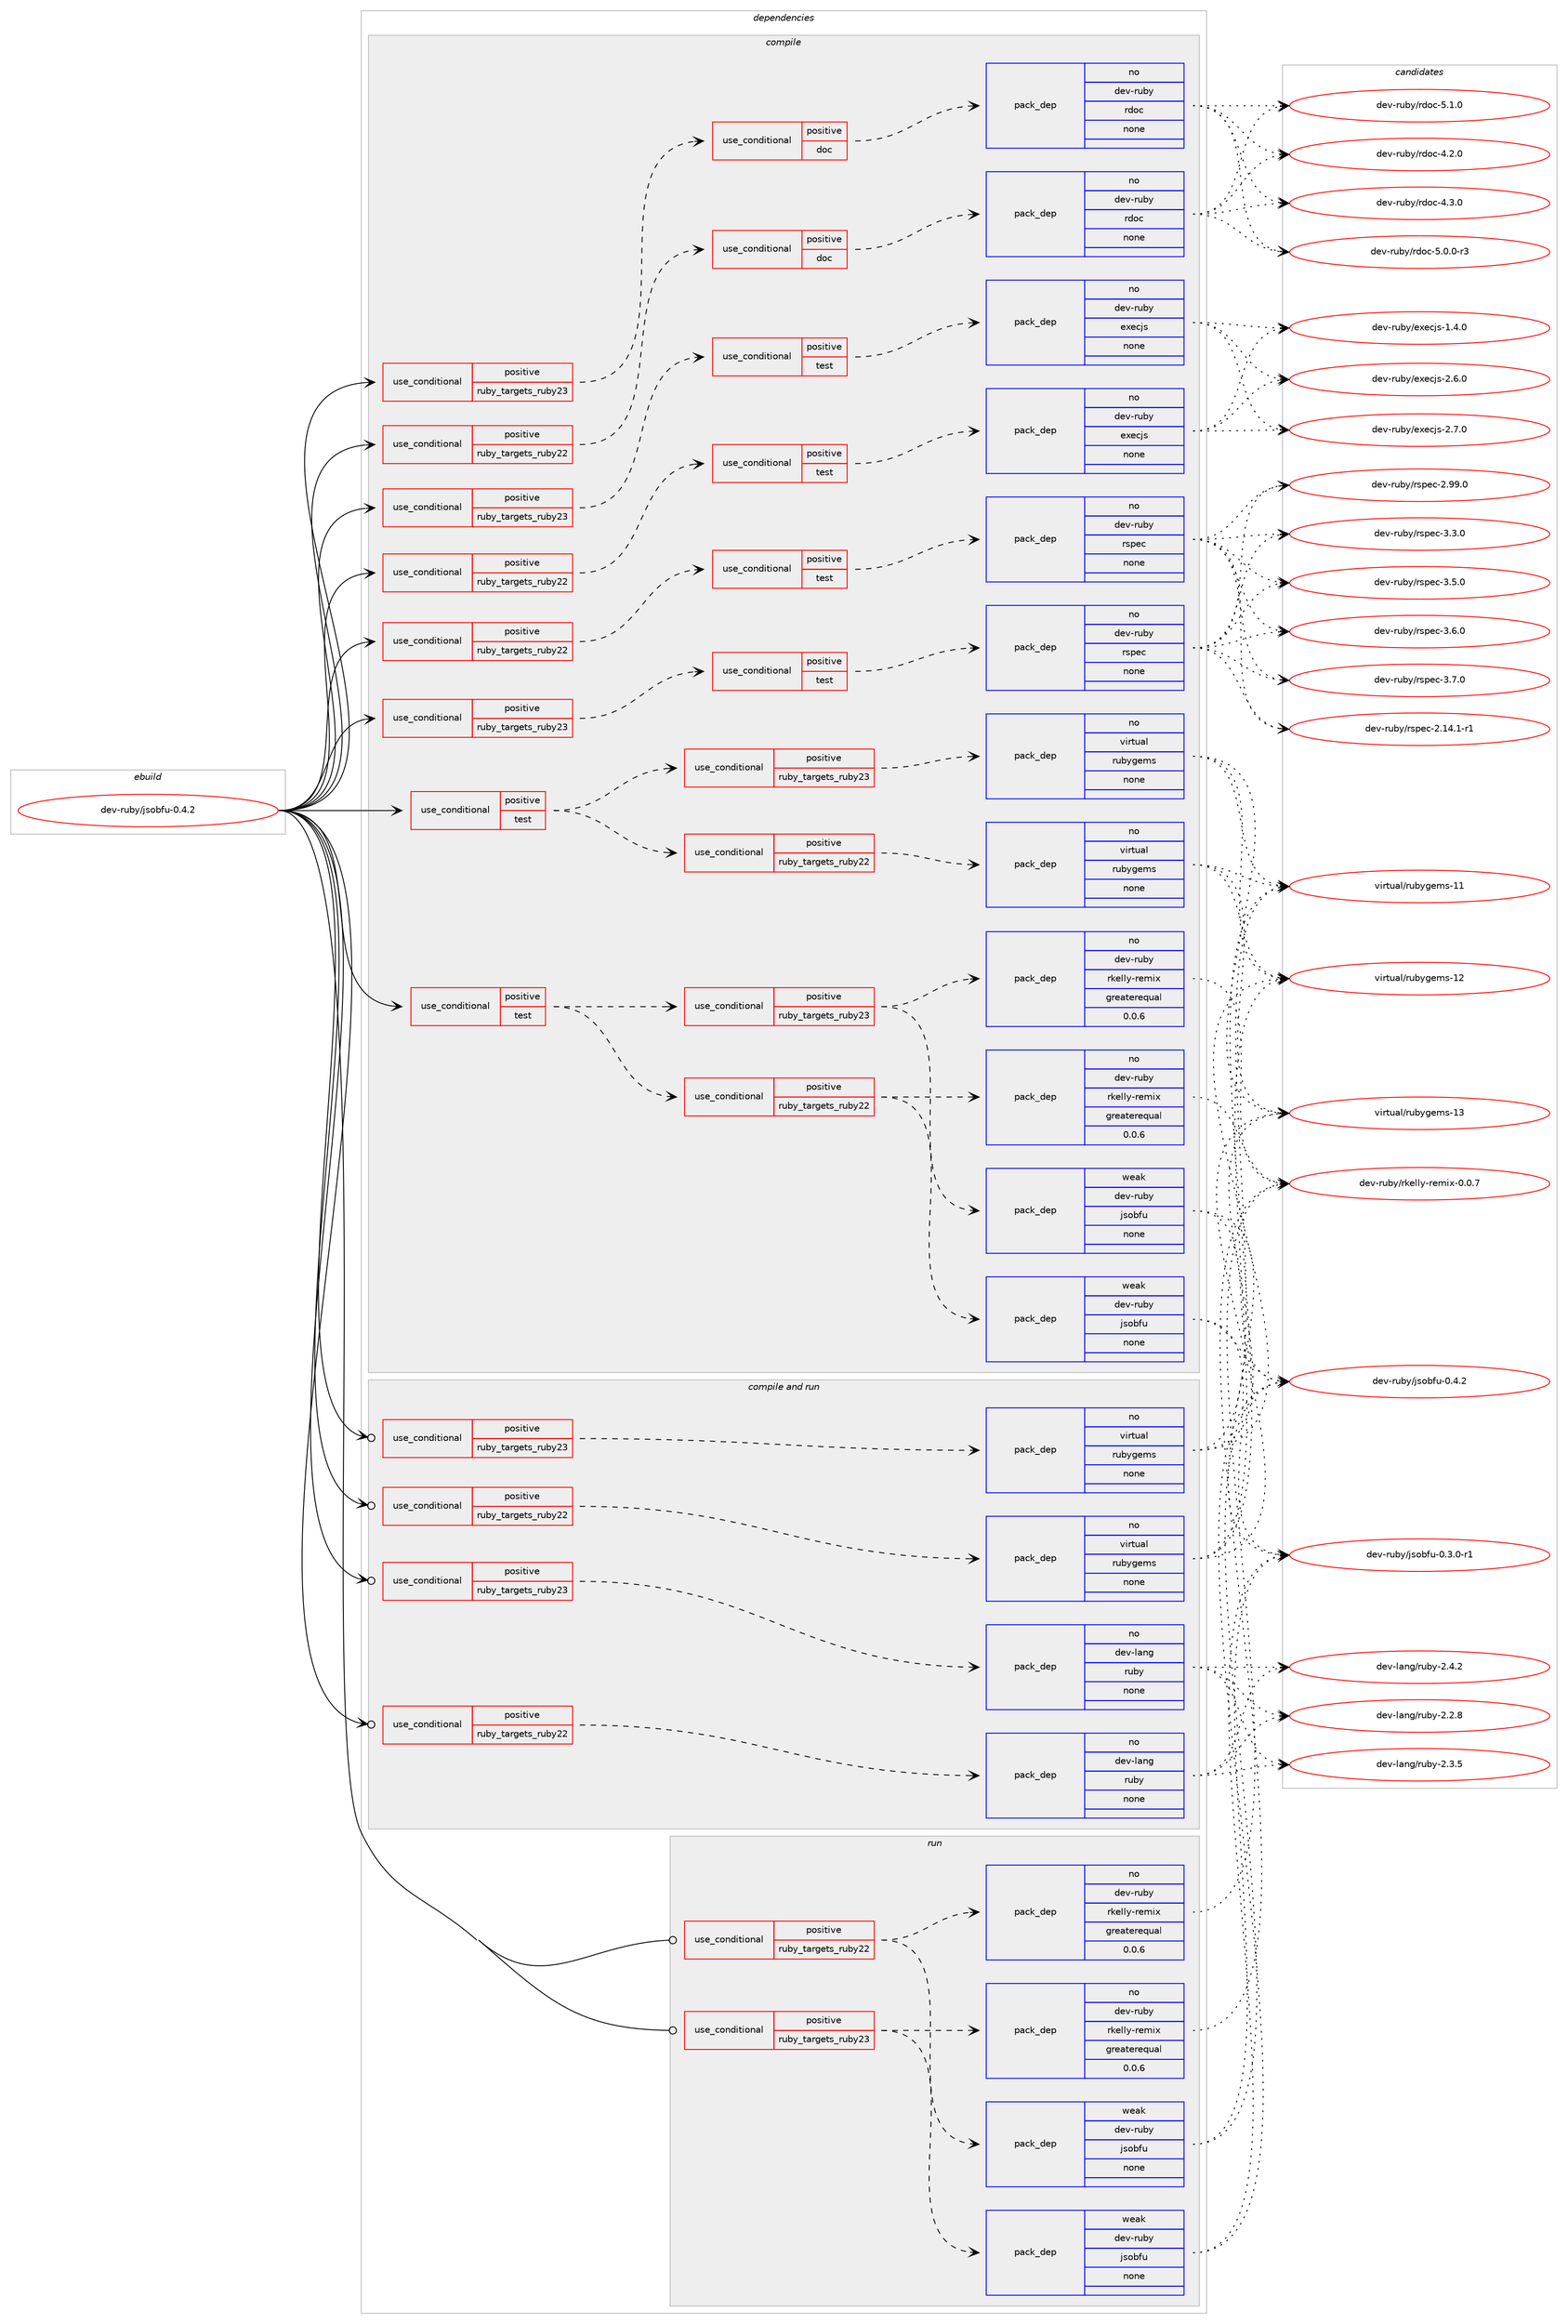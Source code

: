 digraph prolog {

# *************
# Graph options
# *************

newrank=true;
concentrate=true;
compound=true;
graph [rankdir=LR,fontname=Helvetica,fontsize=10,ranksep=1.5];#, ranksep=2.5, nodesep=0.2];
edge  [arrowhead=vee];
node  [fontname=Helvetica,fontsize=10];

# **********
# The ebuild
# **********

subgraph cluster_leftcol {
color=gray;
rank=same;
label=<<i>ebuild</i>>;
id [label="dev-ruby/jsobfu-0.4.2", color=red, width=4, href="../dev-ruby/jsobfu-0.4.2.svg"];
}

# ****************
# The dependencies
# ****************

subgraph cluster_midcol {
color=gray;
label=<<i>dependencies</i>>;
subgraph cluster_compile {
fillcolor="#eeeeee";
style=filled;
label=<<i>compile</i>>;
subgraph cond60033 {
dependency244588 [label=<<TABLE BORDER="0" CELLBORDER="1" CELLSPACING="0" CELLPADDING="4"><TR><TD ROWSPAN="3" CELLPADDING="10">use_conditional</TD></TR><TR><TD>positive</TD></TR><TR><TD>ruby_targets_ruby22</TD></TR></TABLE>>, shape=none, color=red];
subgraph cond60034 {
dependency244589 [label=<<TABLE BORDER="0" CELLBORDER="1" CELLSPACING="0" CELLPADDING="4"><TR><TD ROWSPAN="3" CELLPADDING="10">use_conditional</TD></TR><TR><TD>positive</TD></TR><TR><TD>doc</TD></TR></TABLE>>, shape=none, color=red];
subgraph pack180464 {
dependency244590 [label=<<TABLE BORDER="0" CELLBORDER="1" CELLSPACING="0" CELLPADDING="4" WIDTH="220"><TR><TD ROWSPAN="6" CELLPADDING="30">pack_dep</TD></TR><TR><TD WIDTH="110">no</TD></TR><TR><TD>dev-ruby</TD></TR><TR><TD>rdoc</TD></TR><TR><TD>none</TD></TR><TR><TD></TD></TR></TABLE>>, shape=none, color=blue];
}
dependency244589:e -> dependency244590:w [weight=20,style="dashed",arrowhead="vee"];
}
dependency244588:e -> dependency244589:w [weight=20,style="dashed",arrowhead="vee"];
}
id:e -> dependency244588:w [weight=20,style="solid",arrowhead="vee"];
subgraph cond60035 {
dependency244591 [label=<<TABLE BORDER="0" CELLBORDER="1" CELLSPACING="0" CELLPADDING="4"><TR><TD ROWSPAN="3" CELLPADDING="10">use_conditional</TD></TR><TR><TD>positive</TD></TR><TR><TD>ruby_targets_ruby22</TD></TR></TABLE>>, shape=none, color=red];
subgraph cond60036 {
dependency244592 [label=<<TABLE BORDER="0" CELLBORDER="1" CELLSPACING="0" CELLPADDING="4"><TR><TD ROWSPAN="3" CELLPADDING="10">use_conditional</TD></TR><TR><TD>positive</TD></TR><TR><TD>test</TD></TR></TABLE>>, shape=none, color=red];
subgraph pack180465 {
dependency244593 [label=<<TABLE BORDER="0" CELLBORDER="1" CELLSPACING="0" CELLPADDING="4" WIDTH="220"><TR><TD ROWSPAN="6" CELLPADDING="30">pack_dep</TD></TR><TR><TD WIDTH="110">no</TD></TR><TR><TD>dev-ruby</TD></TR><TR><TD>execjs</TD></TR><TR><TD>none</TD></TR><TR><TD></TD></TR></TABLE>>, shape=none, color=blue];
}
dependency244592:e -> dependency244593:w [weight=20,style="dashed",arrowhead="vee"];
}
dependency244591:e -> dependency244592:w [weight=20,style="dashed",arrowhead="vee"];
}
id:e -> dependency244591:w [weight=20,style="solid",arrowhead="vee"];
subgraph cond60037 {
dependency244594 [label=<<TABLE BORDER="0" CELLBORDER="1" CELLSPACING="0" CELLPADDING="4"><TR><TD ROWSPAN="3" CELLPADDING="10">use_conditional</TD></TR><TR><TD>positive</TD></TR><TR><TD>ruby_targets_ruby22</TD></TR></TABLE>>, shape=none, color=red];
subgraph cond60038 {
dependency244595 [label=<<TABLE BORDER="0" CELLBORDER="1" CELLSPACING="0" CELLPADDING="4"><TR><TD ROWSPAN="3" CELLPADDING="10">use_conditional</TD></TR><TR><TD>positive</TD></TR><TR><TD>test</TD></TR></TABLE>>, shape=none, color=red];
subgraph pack180466 {
dependency244596 [label=<<TABLE BORDER="0" CELLBORDER="1" CELLSPACING="0" CELLPADDING="4" WIDTH="220"><TR><TD ROWSPAN="6" CELLPADDING="30">pack_dep</TD></TR><TR><TD WIDTH="110">no</TD></TR><TR><TD>dev-ruby</TD></TR><TR><TD>rspec</TD></TR><TR><TD>none</TD></TR><TR><TD></TD></TR></TABLE>>, shape=none, color=blue];
}
dependency244595:e -> dependency244596:w [weight=20,style="dashed",arrowhead="vee"];
}
dependency244594:e -> dependency244595:w [weight=20,style="dashed",arrowhead="vee"];
}
id:e -> dependency244594:w [weight=20,style="solid",arrowhead="vee"];
subgraph cond60039 {
dependency244597 [label=<<TABLE BORDER="0" CELLBORDER="1" CELLSPACING="0" CELLPADDING="4"><TR><TD ROWSPAN="3" CELLPADDING="10">use_conditional</TD></TR><TR><TD>positive</TD></TR><TR><TD>ruby_targets_ruby23</TD></TR></TABLE>>, shape=none, color=red];
subgraph cond60040 {
dependency244598 [label=<<TABLE BORDER="0" CELLBORDER="1" CELLSPACING="0" CELLPADDING="4"><TR><TD ROWSPAN="3" CELLPADDING="10">use_conditional</TD></TR><TR><TD>positive</TD></TR><TR><TD>doc</TD></TR></TABLE>>, shape=none, color=red];
subgraph pack180467 {
dependency244599 [label=<<TABLE BORDER="0" CELLBORDER="1" CELLSPACING="0" CELLPADDING="4" WIDTH="220"><TR><TD ROWSPAN="6" CELLPADDING="30">pack_dep</TD></TR><TR><TD WIDTH="110">no</TD></TR><TR><TD>dev-ruby</TD></TR><TR><TD>rdoc</TD></TR><TR><TD>none</TD></TR><TR><TD></TD></TR></TABLE>>, shape=none, color=blue];
}
dependency244598:e -> dependency244599:w [weight=20,style="dashed",arrowhead="vee"];
}
dependency244597:e -> dependency244598:w [weight=20,style="dashed",arrowhead="vee"];
}
id:e -> dependency244597:w [weight=20,style="solid",arrowhead="vee"];
subgraph cond60041 {
dependency244600 [label=<<TABLE BORDER="0" CELLBORDER="1" CELLSPACING="0" CELLPADDING="4"><TR><TD ROWSPAN="3" CELLPADDING="10">use_conditional</TD></TR><TR><TD>positive</TD></TR><TR><TD>ruby_targets_ruby23</TD></TR></TABLE>>, shape=none, color=red];
subgraph cond60042 {
dependency244601 [label=<<TABLE BORDER="0" CELLBORDER="1" CELLSPACING="0" CELLPADDING="4"><TR><TD ROWSPAN="3" CELLPADDING="10">use_conditional</TD></TR><TR><TD>positive</TD></TR><TR><TD>test</TD></TR></TABLE>>, shape=none, color=red];
subgraph pack180468 {
dependency244602 [label=<<TABLE BORDER="0" CELLBORDER="1" CELLSPACING="0" CELLPADDING="4" WIDTH="220"><TR><TD ROWSPAN="6" CELLPADDING="30">pack_dep</TD></TR><TR><TD WIDTH="110">no</TD></TR><TR><TD>dev-ruby</TD></TR><TR><TD>execjs</TD></TR><TR><TD>none</TD></TR><TR><TD></TD></TR></TABLE>>, shape=none, color=blue];
}
dependency244601:e -> dependency244602:w [weight=20,style="dashed",arrowhead="vee"];
}
dependency244600:e -> dependency244601:w [weight=20,style="dashed",arrowhead="vee"];
}
id:e -> dependency244600:w [weight=20,style="solid",arrowhead="vee"];
subgraph cond60043 {
dependency244603 [label=<<TABLE BORDER="0" CELLBORDER="1" CELLSPACING="0" CELLPADDING="4"><TR><TD ROWSPAN="3" CELLPADDING="10">use_conditional</TD></TR><TR><TD>positive</TD></TR><TR><TD>ruby_targets_ruby23</TD></TR></TABLE>>, shape=none, color=red];
subgraph cond60044 {
dependency244604 [label=<<TABLE BORDER="0" CELLBORDER="1" CELLSPACING="0" CELLPADDING="4"><TR><TD ROWSPAN="3" CELLPADDING="10">use_conditional</TD></TR><TR><TD>positive</TD></TR><TR><TD>test</TD></TR></TABLE>>, shape=none, color=red];
subgraph pack180469 {
dependency244605 [label=<<TABLE BORDER="0" CELLBORDER="1" CELLSPACING="0" CELLPADDING="4" WIDTH="220"><TR><TD ROWSPAN="6" CELLPADDING="30">pack_dep</TD></TR><TR><TD WIDTH="110">no</TD></TR><TR><TD>dev-ruby</TD></TR><TR><TD>rspec</TD></TR><TR><TD>none</TD></TR><TR><TD></TD></TR></TABLE>>, shape=none, color=blue];
}
dependency244604:e -> dependency244605:w [weight=20,style="dashed",arrowhead="vee"];
}
dependency244603:e -> dependency244604:w [weight=20,style="dashed",arrowhead="vee"];
}
id:e -> dependency244603:w [weight=20,style="solid",arrowhead="vee"];
subgraph cond60045 {
dependency244606 [label=<<TABLE BORDER="0" CELLBORDER="1" CELLSPACING="0" CELLPADDING="4"><TR><TD ROWSPAN="3" CELLPADDING="10">use_conditional</TD></TR><TR><TD>positive</TD></TR><TR><TD>test</TD></TR></TABLE>>, shape=none, color=red];
subgraph cond60046 {
dependency244607 [label=<<TABLE BORDER="0" CELLBORDER="1" CELLSPACING="0" CELLPADDING="4"><TR><TD ROWSPAN="3" CELLPADDING="10">use_conditional</TD></TR><TR><TD>positive</TD></TR><TR><TD>ruby_targets_ruby22</TD></TR></TABLE>>, shape=none, color=red];
subgraph pack180470 {
dependency244608 [label=<<TABLE BORDER="0" CELLBORDER="1" CELLSPACING="0" CELLPADDING="4" WIDTH="220"><TR><TD ROWSPAN="6" CELLPADDING="30">pack_dep</TD></TR><TR><TD WIDTH="110">no</TD></TR><TR><TD>virtual</TD></TR><TR><TD>rubygems</TD></TR><TR><TD>none</TD></TR><TR><TD></TD></TR></TABLE>>, shape=none, color=blue];
}
dependency244607:e -> dependency244608:w [weight=20,style="dashed",arrowhead="vee"];
}
dependency244606:e -> dependency244607:w [weight=20,style="dashed",arrowhead="vee"];
subgraph cond60047 {
dependency244609 [label=<<TABLE BORDER="0" CELLBORDER="1" CELLSPACING="0" CELLPADDING="4"><TR><TD ROWSPAN="3" CELLPADDING="10">use_conditional</TD></TR><TR><TD>positive</TD></TR><TR><TD>ruby_targets_ruby23</TD></TR></TABLE>>, shape=none, color=red];
subgraph pack180471 {
dependency244610 [label=<<TABLE BORDER="0" CELLBORDER="1" CELLSPACING="0" CELLPADDING="4" WIDTH="220"><TR><TD ROWSPAN="6" CELLPADDING="30">pack_dep</TD></TR><TR><TD WIDTH="110">no</TD></TR><TR><TD>virtual</TD></TR><TR><TD>rubygems</TD></TR><TR><TD>none</TD></TR><TR><TD></TD></TR></TABLE>>, shape=none, color=blue];
}
dependency244609:e -> dependency244610:w [weight=20,style="dashed",arrowhead="vee"];
}
dependency244606:e -> dependency244609:w [weight=20,style="dashed",arrowhead="vee"];
}
id:e -> dependency244606:w [weight=20,style="solid",arrowhead="vee"];
subgraph cond60048 {
dependency244611 [label=<<TABLE BORDER="0" CELLBORDER="1" CELLSPACING="0" CELLPADDING="4"><TR><TD ROWSPAN="3" CELLPADDING="10">use_conditional</TD></TR><TR><TD>positive</TD></TR><TR><TD>test</TD></TR></TABLE>>, shape=none, color=red];
subgraph cond60049 {
dependency244612 [label=<<TABLE BORDER="0" CELLBORDER="1" CELLSPACING="0" CELLPADDING="4"><TR><TD ROWSPAN="3" CELLPADDING="10">use_conditional</TD></TR><TR><TD>positive</TD></TR><TR><TD>ruby_targets_ruby22</TD></TR></TABLE>>, shape=none, color=red];
subgraph pack180472 {
dependency244613 [label=<<TABLE BORDER="0" CELLBORDER="1" CELLSPACING="0" CELLPADDING="4" WIDTH="220"><TR><TD ROWSPAN="6" CELLPADDING="30">pack_dep</TD></TR><TR><TD WIDTH="110">weak</TD></TR><TR><TD>dev-ruby</TD></TR><TR><TD>jsobfu</TD></TR><TR><TD>none</TD></TR><TR><TD></TD></TR></TABLE>>, shape=none, color=blue];
}
dependency244612:e -> dependency244613:w [weight=20,style="dashed",arrowhead="vee"];
subgraph pack180473 {
dependency244614 [label=<<TABLE BORDER="0" CELLBORDER="1" CELLSPACING="0" CELLPADDING="4" WIDTH="220"><TR><TD ROWSPAN="6" CELLPADDING="30">pack_dep</TD></TR><TR><TD WIDTH="110">no</TD></TR><TR><TD>dev-ruby</TD></TR><TR><TD>rkelly-remix</TD></TR><TR><TD>greaterequal</TD></TR><TR><TD>0.0.6</TD></TR></TABLE>>, shape=none, color=blue];
}
dependency244612:e -> dependency244614:w [weight=20,style="dashed",arrowhead="vee"];
}
dependency244611:e -> dependency244612:w [weight=20,style="dashed",arrowhead="vee"];
subgraph cond60050 {
dependency244615 [label=<<TABLE BORDER="0" CELLBORDER="1" CELLSPACING="0" CELLPADDING="4"><TR><TD ROWSPAN="3" CELLPADDING="10">use_conditional</TD></TR><TR><TD>positive</TD></TR><TR><TD>ruby_targets_ruby23</TD></TR></TABLE>>, shape=none, color=red];
subgraph pack180474 {
dependency244616 [label=<<TABLE BORDER="0" CELLBORDER="1" CELLSPACING="0" CELLPADDING="4" WIDTH="220"><TR><TD ROWSPAN="6" CELLPADDING="30">pack_dep</TD></TR><TR><TD WIDTH="110">weak</TD></TR><TR><TD>dev-ruby</TD></TR><TR><TD>jsobfu</TD></TR><TR><TD>none</TD></TR><TR><TD></TD></TR></TABLE>>, shape=none, color=blue];
}
dependency244615:e -> dependency244616:w [weight=20,style="dashed",arrowhead="vee"];
subgraph pack180475 {
dependency244617 [label=<<TABLE BORDER="0" CELLBORDER="1" CELLSPACING="0" CELLPADDING="4" WIDTH="220"><TR><TD ROWSPAN="6" CELLPADDING="30">pack_dep</TD></TR><TR><TD WIDTH="110">no</TD></TR><TR><TD>dev-ruby</TD></TR><TR><TD>rkelly-remix</TD></TR><TR><TD>greaterequal</TD></TR><TR><TD>0.0.6</TD></TR></TABLE>>, shape=none, color=blue];
}
dependency244615:e -> dependency244617:w [weight=20,style="dashed",arrowhead="vee"];
}
dependency244611:e -> dependency244615:w [weight=20,style="dashed",arrowhead="vee"];
}
id:e -> dependency244611:w [weight=20,style="solid",arrowhead="vee"];
}
subgraph cluster_compileandrun {
fillcolor="#eeeeee";
style=filled;
label=<<i>compile and run</i>>;
subgraph cond60051 {
dependency244618 [label=<<TABLE BORDER="0" CELLBORDER="1" CELLSPACING="0" CELLPADDING="4"><TR><TD ROWSPAN="3" CELLPADDING="10">use_conditional</TD></TR><TR><TD>positive</TD></TR><TR><TD>ruby_targets_ruby22</TD></TR></TABLE>>, shape=none, color=red];
subgraph pack180476 {
dependency244619 [label=<<TABLE BORDER="0" CELLBORDER="1" CELLSPACING="0" CELLPADDING="4" WIDTH="220"><TR><TD ROWSPAN="6" CELLPADDING="30">pack_dep</TD></TR><TR><TD WIDTH="110">no</TD></TR><TR><TD>dev-lang</TD></TR><TR><TD>ruby</TD></TR><TR><TD>none</TD></TR><TR><TD></TD></TR></TABLE>>, shape=none, color=blue];
}
dependency244618:e -> dependency244619:w [weight=20,style="dashed",arrowhead="vee"];
}
id:e -> dependency244618:w [weight=20,style="solid",arrowhead="odotvee"];
subgraph cond60052 {
dependency244620 [label=<<TABLE BORDER="0" CELLBORDER="1" CELLSPACING="0" CELLPADDING="4"><TR><TD ROWSPAN="3" CELLPADDING="10">use_conditional</TD></TR><TR><TD>positive</TD></TR><TR><TD>ruby_targets_ruby22</TD></TR></TABLE>>, shape=none, color=red];
subgraph pack180477 {
dependency244621 [label=<<TABLE BORDER="0" CELLBORDER="1" CELLSPACING="0" CELLPADDING="4" WIDTH="220"><TR><TD ROWSPAN="6" CELLPADDING="30">pack_dep</TD></TR><TR><TD WIDTH="110">no</TD></TR><TR><TD>virtual</TD></TR><TR><TD>rubygems</TD></TR><TR><TD>none</TD></TR><TR><TD></TD></TR></TABLE>>, shape=none, color=blue];
}
dependency244620:e -> dependency244621:w [weight=20,style="dashed",arrowhead="vee"];
}
id:e -> dependency244620:w [weight=20,style="solid",arrowhead="odotvee"];
subgraph cond60053 {
dependency244622 [label=<<TABLE BORDER="0" CELLBORDER="1" CELLSPACING="0" CELLPADDING="4"><TR><TD ROWSPAN="3" CELLPADDING="10">use_conditional</TD></TR><TR><TD>positive</TD></TR><TR><TD>ruby_targets_ruby23</TD></TR></TABLE>>, shape=none, color=red];
subgraph pack180478 {
dependency244623 [label=<<TABLE BORDER="0" CELLBORDER="1" CELLSPACING="0" CELLPADDING="4" WIDTH="220"><TR><TD ROWSPAN="6" CELLPADDING="30">pack_dep</TD></TR><TR><TD WIDTH="110">no</TD></TR><TR><TD>dev-lang</TD></TR><TR><TD>ruby</TD></TR><TR><TD>none</TD></TR><TR><TD></TD></TR></TABLE>>, shape=none, color=blue];
}
dependency244622:e -> dependency244623:w [weight=20,style="dashed",arrowhead="vee"];
}
id:e -> dependency244622:w [weight=20,style="solid",arrowhead="odotvee"];
subgraph cond60054 {
dependency244624 [label=<<TABLE BORDER="0" CELLBORDER="1" CELLSPACING="0" CELLPADDING="4"><TR><TD ROWSPAN="3" CELLPADDING="10">use_conditional</TD></TR><TR><TD>positive</TD></TR><TR><TD>ruby_targets_ruby23</TD></TR></TABLE>>, shape=none, color=red];
subgraph pack180479 {
dependency244625 [label=<<TABLE BORDER="0" CELLBORDER="1" CELLSPACING="0" CELLPADDING="4" WIDTH="220"><TR><TD ROWSPAN="6" CELLPADDING="30">pack_dep</TD></TR><TR><TD WIDTH="110">no</TD></TR><TR><TD>virtual</TD></TR><TR><TD>rubygems</TD></TR><TR><TD>none</TD></TR><TR><TD></TD></TR></TABLE>>, shape=none, color=blue];
}
dependency244624:e -> dependency244625:w [weight=20,style="dashed",arrowhead="vee"];
}
id:e -> dependency244624:w [weight=20,style="solid",arrowhead="odotvee"];
}
subgraph cluster_run {
fillcolor="#eeeeee";
style=filled;
label=<<i>run</i>>;
subgraph cond60055 {
dependency244626 [label=<<TABLE BORDER="0" CELLBORDER="1" CELLSPACING="0" CELLPADDING="4"><TR><TD ROWSPAN="3" CELLPADDING="10">use_conditional</TD></TR><TR><TD>positive</TD></TR><TR><TD>ruby_targets_ruby22</TD></TR></TABLE>>, shape=none, color=red];
subgraph pack180480 {
dependency244627 [label=<<TABLE BORDER="0" CELLBORDER="1" CELLSPACING="0" CELLPADDING="4" WIDTH="220"><TR><TD ROWSPAN="6" CELLPADDING="30">pack_dep</TD></TR><TR><TD WIDTH="110">weak</TD></TR><TR><TD>dev-ruby</TD></TR><TR><TD>jsobfu</TD></TR><TR><TD>none</TD></TR><TR><TD></TD></TR></TABLE>>, shape=none, color=blue];
}
dependency244626:e -> dependency244627:w [weight=20,style="dashed",arrowhead="vee"];
subgraph pack180481 {
dependency244628 [label=<<TABLE BORDER="0" CELLBORDER="1" CELLSPACING="0" CELLPADDING="4" WIDTH="220"><TR><TD ROWSPAN="6" CELLPADDING="30">pack_dep</TD></TR><TR><TD WIDTH="110">no</TD></TR><TR><TD>dev-ruby</TD></TR><TR><TD>rkelly-remix</TD></TR><TR><TD>greaterequal</TD></TR><TR><TD>0.0.6</TD></TR></TABLE>>, shape=none, color=blue];
}
dependency244626:e -> dependency244628:w [weight=20,style="dashed",arrowhead="vee"];
}
id:e -> dependency244626:w [weight=20,style="solid",arrowhead="odot"];
subgraph cond60056 {
dependency244629 [label=<<TABLE BORDER="0" CELLBORDER="1" CELLSPACING="0" CELLPADDING="4"><TR><TD ROWSPAN="3" CELLPADDING="10">use_conditional</TD></TR><TR><TD>positive</TD></TR><TR><TD>ruby_targets_ruby23</TD></TR></TABLE>>, shape=none, color=red];
subgraph pack180482 {
dependency244630 [label=<<TABLE BORDER="0" CELLBORDER="1" CELLSPACING="0" CELLPADDING="4" WIDTH="220"><TR><TD ROWSPAN="6" CELLPADDING="30">pack_dep</TD></TR><TR><TD WIDTH="110">weak</TD></TR><TR><TD>dev-ruby</TD></TR><TR><TD>jsobfu</TD></TR><TR><TD>none</TD></TR><TR><TD></TD></TR></TABLE>>, shape=none, color=blue];
}
dependency244629:e -> dependency244630:w [weight=20,style="dashed",arrowhead="vee"];
subgraph pack180483 {
dependency244631 [label=<<TABLE BORDER="0" CELLBORDER="1" CELLSPACING="0" CELLPADDING="4" WIDTH="220"><TR><TD ROWSPAN="6" CELLPADDING="30">pack_dep</TD></TR><TR><TD WIDTH="110">no</TD></TR><TR><TD>dev-ruby</TD></TR><TR><TD>rkelly-remix</TD></TR><TR><TD>greaterequal</TD></TR><TR><TD>0.0.6</TD></TR></TABLE>>, shape=none, color=blue];
}
dependency244629:e -> dependency244631:w [weight=20,style="dashed",arrowhead="vee"];
}
id:e -> dependency244629:w [weight=20,style="solid",arrowhead="odot"];
}
}

# **************
# The candidates
# **************

subgraph cluster_choices {
rank=same;
color=gray;
label=<<i>candidates</i>>;

subgraph choice180464 {
color=black;
nodesep=1;
choice10010111845114117981214711410011199455246504648 [label="dev-ruby/rdoc-4.2.0", color=red, width=4,href="../dev-ruby/rdoc-4.2.0.svg"];
choice10010111845114117981214711410011199455246514648 [label="dev-ruby/rdoc-4.3.0", color=red, width=4,href="../dev-ruby/rdoc-4.3.0.svg"];
choice100101118451141179812147114100111994553464846484511451 [label="dev-ruby/rdoc-5.0.0-r3", color=red, width=4,href="../dev-ruby/rdoc-5.0.0-r3.svg"];
choice10010111845114117981214711410011199455346494648 [label="dev-ruby/rdoc-5.1.0", color=red, width=4,href="../dev-ruby/rdoc-5.1.0.svg"];
dependency244590:e -> choice10010111845114117981214711410011199455246504648:w [style=dotted,weight="100"];
dependency244590:e -> choice10010111845114117981214711410011199455246514648:w [style=dotted,weight="100"];
dependency244590:e -> choice100101118451141179812147114100111994553464846484511451:w [style=dotted,weight="100"];
dependency244590:e -> choice10010111845114117981214711410011199455346494648:w [style=dotted,weight="100"];
}
subgraph choice180465 {
color=black;
nodesep=1;
choice10010111845114117981214710112010199106115454946524648 [label="dev-ruby/execjs-1.4.0", color=red, width=4,href="../dev-ruby/execjs-1.4.0.svg"];
choice10010111845114117981214710112010199106115455046544648 [label="dev-ruby/execjs-2.6.0", color=red, width=4,href="../dev-ruby/execjs-2.6.0.svg"];
choice10010111845114117981214710112010199106115455046554648 [label="dev-ruby/execjs-2.7.0", color=red, width=4,href="../dev-ruby/execjs-2.7.0.svg"];
dependency244593:e -> choice10010111845114117981214710112010199106115454946524648:w [style=dotted,weight="100"];
dependency244593:e -> choice10010111845114117981214710112010199106115455046544648:w [style=dotted,weight="100"];
dependency244593:e -> choice10010111845114117981214710112010199106115455046554648:w [style=dotted,weight="100"];
}
subgraph choice180466 {
color=black;
nodesep=1;
choice10010111845114117981214711411511210199455046495246494511449 [label="dev-ruby/rspec-2.14.1-r1", color=red, width=4,href="../dev-ruby/rspec-2.14.1-r1.svg"];
choice1001011184511411798121471141151121019945504657574648 [label="dev-ruby/rspec-2.99.0", color=red, width=4,href="../dev-ruby/rspec-2.99.0.svg"];
choice10010111845114117981214711411511210199455146514648 [label="dev-ruby/rspec-3.3.0", color=red, width=4,href="../dev-ruby/rspec-3.3.0.svg"];
choice10010111845114117981214711411511210199455146534648 [label="dev-ruby/rspec-3.5.0", color=red, width=4,href="../dev-ruby/rspec-3.5.0.svg"];
choice10010111845114117981214711411511210199455146544648 [label="dev-ruby/rspec-3.6.0", color=red, width=4,href="../dev-ruby/rspec-3.6.0.svg"];
choice10010111845114117981214711411511210199455146554648 [label="dev-ruby/rspec-3.7.0", color=red, width=4,href="../dev-ruby/rspec-3.7.0.svg"];
dependency244596:e -> choice10010111845114117981214711411511210199455046495246494511449:w [style=dotted,weight="100"];
dependency244596:e -> choice1001011184511411798121471141151121019945504657574648:w [style=dotted,weight="100"];
dependency244596:e -> choice10010111845114117981214711411511210199455146514648:w [style=dotted,weight="100"];
dependency244596:e -> choice10010111845114117981214711411511210199455146534648:w [style=dotted,weight="100"];
dependency244596:e -> choice10010111845114117981214711411511210199455146544648:w [style=dotted,weight="100"];
dependency244596:e -> choice10010111845114117981214711411511210199455146554648:w [style=dotted,weight="100"];
}
subgraph choice180467 {
color=black;
nodesep=1;
choice10010111845114117981214711410011199455246504648 [label="dev-ruby/rdoc-4.2.0", color=red, width=4,href="../dev-ruby/rdoc-4.2.0.svg"];
choice10010111845114117981214711410011199455246514648 [label="dev-ruby/rdoc-4.3.0", color=red, width=4,href="../dev-ruby/rdoc-4.3.0.svg"];
choice100101118451141179812147114100111994553464846484511451 [label="dev-ruby/rdoc-5.0.0-r3", color=red, width=4,href="../dev-ruby/rdoc-5.0.0-r3.svg"];
choice10010111845114117981214711410011199455346494648 [label="dev-ruby/rdoc-5.1.0", color=red, width=4,href="../dev-ruby/rdoc-5.1.0.svg"];
dependency244599:e -> choice10010111845114117981214711410011199455246504648:w [style=dotted,weight="100"];
dependency244599:e -> choice10010111845114117981214711410011199455246514648:w [style=dotted,weight="100"];
dependency244599:e -> choice100101118451141179812147114100111994553464846484511451:w [style=dotted,weight="100"];
dependency244599:e -> choice10010111845114117981214711410011199455346494648:w [style=dotted,weight="100"];
}
subgraph choice180468 {
color=black;
nodesep=1;
choice10010111845114117981214710112010199106115454946524648 [label="dev-ruby/execjs-1.4.0", color=red, width=4,href="../dev-ruby/execjs-1.4.0.svg"];
choice10010111845114117981214710112010199106115455046544648 [label="dev-ruby/execjs-2.6.0", color=red, width=4,href="../dev-ruby/execjs-2.6.0.svg"];
choice10010111845114117981214710112010199106115455046554648 [label="dev-ruby/execjs-2.7.0", color=red, width=4,href="../dev-ruby/execjs-2.7.0.svg"];
dependency244602:e -> choice10010111845114117981214710112010199106115454946524648:w [style=dotted,weight="100"];
dependency244602:e -> choice10010111845114117981214710112010199106115455046544648:w [style=dotted,weight="100"];
dependency244602:e -> choice10010111845114117981214710112010199106115455046554648:w [style=dotted,weight="100"];
}
subgraph choice180469 {
color=black;
nodesep=1;
choice10010111845114117981214711411511210199455046495246494511449 [label="dev-ruby/rspec-2.14.1-r1", color=red, width=4,href="../dev-ruby/rspec-2.14.1-r1.svg"];
choice1001011184511411798121471141151121019945504657574648 [label="dev-ruby/rspec-2.99.0", color=red, width=4,href="../dev-ruby/rspec-2.99.0.svg"];
choice10010111845114117981214711411511210199455146514648 [label="dev-ruby/rspec-3.3.0", color=red, width=4,href="../dev-ruby/rspec-3.3.0.svg"];
choice10010111845114117981214711411511210199455146534648 [label="dev-ruby/rspec-3.5.0", color=red, width=4,href="../dev-ruby/rspec-3.5.0.svg"];
choice10010111845114117981214711411511210199455146544648 [label="dev-ruby/rspec-3.6.0", color=red, width=4,href="../dev-ruby/rspec-3.6.0.svg"];
choice10010111845114117981214711411511210199455146554648 [label="dev-ruby/rspec-3.7.0", color=red, width=4,href="../dev-ruby/rspec-3.7.0.svg"];
dependency244605:e -> choice10010111845114117981214711411511210199455046495246494511449:w [style=dotted,weight="100"];
dependency244605:e -> choice1001011184511411798121471141151121019945504657574648:w [style=dotted,weight="100"];
dependency244605:e -> choice10010111845114117981214711411511210199455146514648:w [style=dotted,weight="100"];
dependency244605:e -> choice10010111845114117981214711411511210199455146534648:w [style=dotted,weight="100"];
dependency244605:e -> choice10010111845114117981214711411511210199455146544648:w [style=dotted,weight="100"];
dependency244605:e -> choice10010111845114117981214711411511210199455146554648:w [style=dotted,weight="100"];
}
subgraph choice180470 {
color=black;
nodesep=1;
choice118105114116117971084711411798121103101109115454949 [label="virtual/rubygems-11", color=red, width=4,href="../virtual/rubygems-11.svg"];
choice118105114116117971084711411798121103101109115454950 [label="virtual/rubygems-12", color=red, width=4,href="../virtual/rubygems-12.svg"];
choice118105114116117971084711411798121103101109115454951 [label="virtual/rubygems-13", color=red, width=4,href="../virtual/rubygems-13.svg"];
dependency244608:e -> choice118105114116117971084711411798121103101109115454949:w [style=dotted,weight="100"];
dependency244608:e -> choice118105114116117971084711411798121103101109115454950:w [style=dotted,weight="100"];
dependency244608:e -> choice118105114116117971084711411798121103101109115454951:w [style=dotted,weight="100"];
}
subgraph choice180471 {
color=black;
nodesep=1;
choice118105114116117971084711411798121103101109115454949 [label="virtual/rubygems-11", color=red, width=4,href="../virtual/rubygems-11.svg"];
choice118105114116117971084711411798121103101109115454950 [label="virtual/rubygems-12", color=red, width=4,href="../virtual/rubygems-12.svg"];
choice118105114116117971084711411798121103101109115454951 [label="virtual/rubygems-13", color=red, width=4,href="../virtual/rubygems-13.svg"];
dependency244610:e -> choice118105114116117971084711411798121103101109115454949:w [style=dotted,weight="100"];
dependency244610:e -> choice118105114116117971084711411798121103101109115454950:w [style=dotted,weight="100"];
dependency244610:e -> choice118105114116117971084711411798121103101109115454951:w [style=dotted,weight="100"];
}
subgraph choice180472 {
color=black;
nodesep=1;
choice100101118451141179812147106115111981021174548465146484511449 [label="dev-ruby/jsobfu-0.3.0-r1", color=red, width=4,href="../dev-ruby/jsobfu-0.3.0-r1.svg"];
choice10010111845114117981214710611511198102117454846524650 [label="dev-ruby/jsobfu-0.4.2", color=red, width=4,href="../dev-ruby/jsobfu-0.4.2.svg"];
dependency244613:e -> choice100101118451141179812147106115111981021174548465146484511449:w [style=dotted,weight="100"];
dependency244613:e -> choice10010111845114117981214710611511198102117454846524650:w [style=dotted,weight="100"];
}
subgraph choice180473 {
color=black;
nodesep=1;
choice10010111845114117981214711410710110810812145114101109105120454846484655 [label="dev-ruby/rkelly-remix-0.0.7", color=red, width=4,href="../dev-ruby/rkelly-remix-0.0.7.svg"];
dependency244614:e -> choice10010111845114117981214711410710110810812145114101109105120454846484655:w [style=dotted,weight="100"];
}
subgraph choice180474 {
color=black;
nodesep=1;
choice100101118451141179812147106115111981021174548465146484511449 [label="dev-ruby/jsobfu-0.3.0-r1", color=red, width=4,href="../dev-ruby/jsobfu-0.3.0-r1.svg"];
choice10010111845114117981214710611511198102117454846524650 [label="dev-ruby/jsobfu-0.4.2", color=red, width=4,href="../dev-ruby/jsobfu-0.4.2.svg"];
dependency244616:e -> choice100101118451141179812147106115111981021174548465146484511449:w [style=dotted,weight="100"];
dependency244616:e -> choice10010111845114117981214710611511198102117454846524650:w [style=dotted,weight="100"];
}
subgraph choice180475 {
color=black;
nodesep=1;
choice10010111845114117981214711410710110810812145114101109105120454846484655 [label="dev-ruby/rkelly-remix-0.0.7", color=red, width=4,href="../dev-ruby/rkelly-remix-0.0.7.svg"];
dependency244617:e -> choice10010111845114117981214711410710110810812145114101109105120454846484655:w [style=dotted,weight="100"];
}
subgraph choice180476 {
color=black;
nodesep=1;
choice10010111845108971101034711411798121455046504656 [label="dev-lang/ruby-2.2.8", color=red, width=4,href="../dev-lang/ruby-2.2.8.svg"];
choice10010111845108971101034711411798121455046514653 [label="dev-lang/ruby-2.3.5", color=red, width=4,href="../dev-lang/ruby-2.3.5.svg"];
choice10010111845108971101034711411798121455046524650 [label="dev-lang/ruby-2.4.2", color=red, width=4,href="../dev-lang/ruby-2.4.2.svg"];
dependency244619:e -> choice10010111845108971101034711411798121455046504656:w [style=dotted,weight="100"];
dependency244619:e -> choice10010111845108971101034711411798121455046514653:w [style=dotted,weight="100"];
dependency244619:e -> choice10010111845108971101034711411798121455046524650:w [style=dotted,weight="100"];
}
subgraph choice180477 {
color=black;
nodesep=1;
choice118105114116117971084711411798121103101109115454949 [label="virtual/rubygems-11", color=red, width=4,href="../virtual/rubygems-11.svg"];
choice118105114116117971084711411798121103101109115454950 [label="virtual/rubygems-12", color=red, width=4,href="../virtual/rubygems-12.svg"];
choice118105114116117971084711411798121103101109115454951 [label="virtual/rubygems-13", color=red, width=4,href="../virtual/rubygems-13.svg"];
dependency244621:e -> choice118105114116117971084711411798121103101109115454949:w [style=dotted,weight="100"];
dependency244621:e -> choice118105114116117971084711411798121103101109115454950:w [style=dotted,weight="100"];
dependency244621:e -> choice118105114116117971084711411798121103101109115454951:w [style=dotted,weight="100"];
}
subgraph choice180478 {
color=black;
nodesep=1;
choice10010111845108971101034711411798121455046504656 [label="dev-lang/ruby-2.2.8", color=red, width=4,href="../dev-lang/ruby-2.2.8.svg"];
choice10010111845108971101034711411798121455046514653 [label="dev-lang/ruby-2.3.5", color=red, width=4,href="../dev-lang/ruby-2.3.5.svg"];
choice10010111845108971101034711411798121455046524650 [label="dev-lang/ruby-2.4.2", color=red, width=4,href="../dev-lang/ruby-2.4.2.svg"];
dependency244623:e -> choice10010111845108971101034711411798121455046504656:w [style=dotted,weight="100"];
dependency244623:e -> choice10010111845108971101034711411798121455046514653:w [style=dotted,weight="100"];
dependency244623:e -> choice10010111845108971101034711411798121455046524650:w [style=dotted,weight="100"];
}
subgraph choice180479 {
color=black;
nodesep=1;
choice118105114116117971084711411798121103101109115454949 [label="virtual/rubygems-11", color=red, width=4,href="../virtual/rubygems-11.svg"];
choice118105114116117971084711411798121103101109115454950 [label="virtual/rubygems-12", color=red, width=4,href="../virtual/rubygems-12.svg"];
choice118105114116117971084711411798121103101109115454951 [label="virtual/rubygems-13", color=red, width=4,href="../virtual/rubygems-13.svg"];
dependency244625:e -> choice118105114116117971084711411798121103101109115454949:w [style=dotted,weight="100"];
dependency244625:e -> choice118105114116117971084711411798121103101109115454950:w [style=dotted,weight="100"];
dependency244625:e -> choice118105114116117971084711411798121103101109115454951:w [style=dotted,weight="100"];
}
subgraph choice180480 {
color=black;
nodesep=1;
choice100101118451141179812147106115111981021174548465146484511449 [label="dev-ruby/jsobfu-0.3.0-r1", color=red, width=4,href="../dev-ruby/jsobfu-0.3.0-r1.svg"];
choice10010111845114117981214710611511198102117454846524650 [label="dev-ruby/jsobfu-0.4.2", color=red, width=4,href="../dev-ruby/jsobfu-0.4.2.svg"];
dependency244627:e -> choice100101118451141179812147106115111981021174548465146484511449:w [style=dotted,weight="100"];
dependency244627:e -> choice10010111845114117981214710611511198102117454846524650:w [style=dotted,weight="100"];
}
subgraph choice180481 {
color=black;
nodesep=1;
choice10010111845114117981214711410710110810812145114101109105120454846484655 [label="dev-ruby/rkelly-remix-0.0.7", color=red, width=4,href="../dev-ruby/rkelly-remix-0.0.7.svg"];
dependency244628:e -> choice10010111845114117981214711410710110810812145114101109105120454846484655:w [style=dotted,weight="100"];
}
subgraph choice180482 {
color=black;
nodesep=1;
choice100101118451141179812147106115111981021174548465146484511449 [label="dev-ruby/jsobfu-0.3.0-r1", color=red, width=4,href="../dev-ruby/jsobfu-0.3.0-r1.svg"];
choice10010111845114117981214710611511198102117454846524650 [label="dev-ruby/jsobfu-0.4.2", color=red, width=4,href="../dev-ruby/jsobfu-0.4.2.svg"];
dependency244630:e -> choice100101118451141179812147106115111981021174548465146484511449:w [style=dotted,weight="100"];
dependency244630:e -> choice10010111845114117981214710611511198102117454846524650:w [style=dotted,weight="100"];
}
subgraph choice180483 {
color=black;
nodesep=1;
choice10010111845114117981214711410710110810812145114101109105120454846484655 [label="dev-ruby/rkelly-remix-0.0.7", color=red, width=4,href="../dev-ruby/rkelly-remix-0.0.7.svg"];
dependency244631:e -> choice10010111845114117981214711410710110810812145114101109105120454846484655:w [style=dotted,weight="100"];
}
}

}
